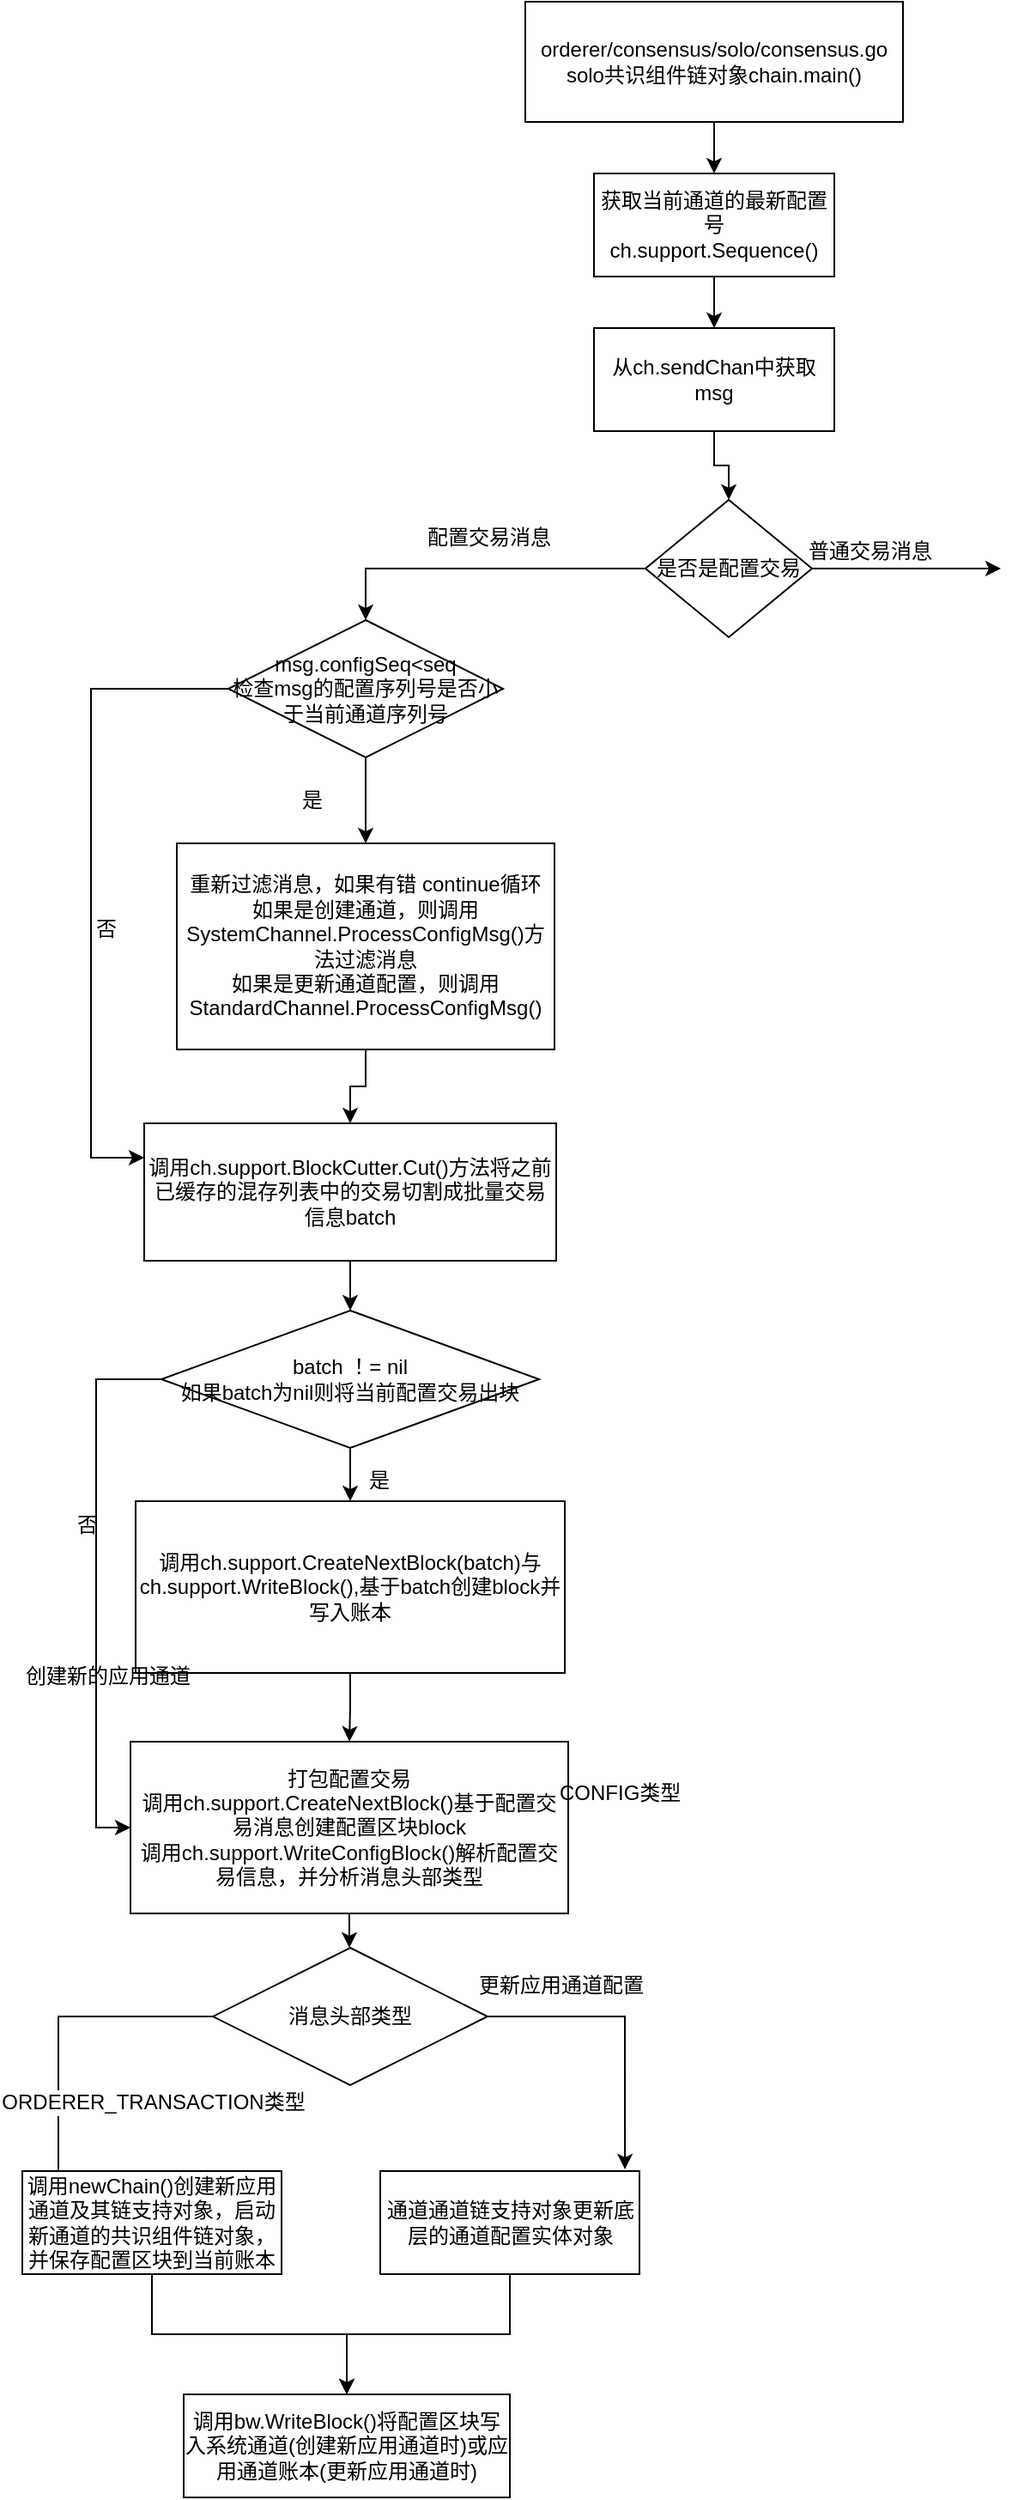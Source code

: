 <mxfile version="11.1.5" type="github" pages="1"><diagram id="W-9auxK7mqPpFj9N-lcO" name="Page-1"><mxGraphModel dx="3285" dy="585" grid="1" gridSize="10" guides="1" tooltips="1" connect="1" arrows="1" fold="1" page="1" pageScale="1" pageWidth="2339" pageHeight="3300" math="0" shadow="0"><root><mxCell id="0"/><mxCell id="1" parent="0"/><mxCell id="oxCnsI4h0D4IU-apSp10-4" value="" style="edgeStyle=orthogonalEdgeStyle;rounded=0;orthogonalLoop=1;jettySize=auto;html=1;" edge="1" parent="1" source="oxCnsI4h0D4IU-apSp10-2" target="oxCnsI4h0D4IU-apSp10-3"><mxGeometry relative="1" as="geometry"/></mxCell><mxCell id="oxCnsI4h0D4IU-apSp10-2" value="orderer/consensus/solo/consensus.go&lt;br&gt;solo共识组件链对象chain.main()" style="rounded=0;whiteSpace=wrap;html=1;" vertex="1" parent="1"><mxGeometry x="303" y="20" width="220" height="70" as="geometry"/></mxCell><mxCell id="oxCnsI4h0D4IU-apSp10-6" value="" style="edgeStyle=orthogonalEdgeStyle;rounded=0;orthogonalLoop=1;jettySize=auto;html=1;" edge="1" parent="1" source="oxCnsI4h0D4IU-apSp10-3" target="oxCnsI4h0D4IU-apSp10-5"><mxGeometry relative="1" as="geometry"/></mxCell><mxCell id="oxCnsI4h0D4IU-apSp10-3" value="获取当前通道的最新配置号&lt;br&gt;ch.support.Sequence()" style="rounded=0;whiteSpace=wrap;html=1;" vertex="1" parent="1"><mxGeometry x="343" y="120" width="140" height="60" as="geometry"/></mxCell><mxCell id="oxCnsI4h0D4IU-apSp10-8" value="" style="edgeStyle=orthogonalEdgeStyle;rounded=0;orthogonalLoop=1;jettySize=auto;html=1;" edge="1" parent="1" source="oxCnsI4h0D4IU-apSp10-5" target="oxCnsI4h0D4IU-apSp10-7"><mxGeometry relative="1" as="geometry"/></mxCell><mxCell id="oxCnsI4h0D4IU-apSp10-5" value="从ch.sendChan中获取msg" style="rounded=0;whiteSpace=wrap;html=1;" vertex="1" parent="1"><mxGeometry x="343" y="210" width="140" height="60" as="geometry"/></mxCell><mxCell id="oxCnsI4h0D4IU-apSp10-12" style="edgeStyle=orthogonalEdgeStyle;rounded=0;orthogonalLoop=1;jettySize=auto;html=1;exitX=0;exitY=0.5;exitDx=0;exitDy=0;entryX=0.5;entryY=0;entryDx=0;entryDy=0;" edge="1" parent="1" source="oxCnsI4h0D4IU-apSp10-7" target="oxCnsI4h0D4IU-apSp10-9"><mxGeometry relative="1" as="geometry"/></mxCell><mxCell id="oxCnsI4h0D4IU-apSp10-7" value="是否是配置交易" style="rhombus;whiteSpace=wrap;html=1;" vertex="1" parent="1"><mxGeometry x="373" y="310" width="97" height="80" as="geometry"/></mxCell><mxCell id="oxCnsI4h0D4IU-apSp10-46" style="edgeStyle=orthogonalEdgeStyle;rounded=0;orthogonalLoop=1;jettySize=auto;html=1;exitX=0.5;exitY=1;exitDx=0;exitDy=0;entryX=0.5;entryY=0;entryDx=0;entryDy=0;" edge="1" parent="1" source="oxCnsI4h0D4IU-apSp10-9" target="oxCnsI4h0D4IU-apSp10-13"><mxGeometry relative="1" as="geometry"/></mxCell><mxCell id="oxCnsI4h0D4IU-apSp10-47" style="edgeStyle=orthogonalEdgeStyle;rounded=0;orthogonalLoop=1;jettySize=auto;html=1;exitX=0;exitY=0.5;exitDx=0;exitDy=0;entryX=0;entryY=0.25;entryDx=0;entryDy=0;" edge="1" parent="1" source="oxCnsI4h0D4IU-apSp10-9" target="oxCnsI4h0D4IU-apSp10-17"><mxGeometry relative="1" as="geometry"><Array as="points"><mxPoint x="50" y="420"/><mxPoint x="50" y="693"/></Array></mxGeometry></mxCell><mxCell id="oxCnsI4h0D4IU-apSp10-9" value="msg.configSeq&amp;lt;seq&lt;br&gt;检查msg的配置序列号是否小于当前通道序列号" style="rhombus;whiteSpace=wrap;html=1;" vertex="1" parent="1"><mxGeometry x="130" y="380" width="160" height="80" as="geometry"/></mxCell><mxCell id="oxCnsI4h0D4IU-apSp10-48" value="" style="edgeStyle=orthogonalEdgeStyle;rounded=0;orthogonalLoop=1;jettySize=auto;html=1;" edge="1" parent="1" source="oxCnsI4h0D4IU-apSp10-13" target="oxCnsI4h0D4IU-apSp10-17"><mxGeometry relative="1" as="geometry"/></mxCell><mxCell id="oxCnsI4h0D4IU-apSp10-13" value="重新过滤消息，如果有错 continue循环&lt;br&gt;如果是创建通道，则调用SystemChannel.ProcessConfigMsg()方法过滤消息&lt;br&gt;如果是更新通道配置，则调用&lt;br&gt;StandardChannel.ProcessConfigMsg()" style="rounded=0;whiteSpace=wrap;html=1;" vertex="1" parent="1"><mxGeometry x="100" y="510" width="220" height="120" as="geometry"/></mxCell><mxCell id="oxCnsI4h0D4IU-apSp10-15" value="是" style="text;html=1;resizable=0;points=[];autosize=1;align=left;verticalAlign=top;spacingTop=-4;" vertex="1" parent="1"><mxGeometry x="171" y="475" width="30" height="20" as="geometry"/></mxCell><mxCell id="oxCnsI4h0D4IU-apSp10-21" value="" style="edgeStyle=orthogonalEdgeStyle;rounded=0;orthogonalLoop=1;jettySize=auto;html=1;" edge="1" parent="1" source="oxCnsI4h0D4IU-apSp10-17" target="oxCnsI4h0D4IU-apSp10-20"><mxGeometry relative="1" as="geometry"/></mxCell><mxCell id="oxCnsI4h0D4IU-apSp10-17" value="调用ch.support.BlockCutter.Cut()方法将之前已缓存的混存列表中的交易切割成批量交易信息batch" style="rounded=0;whiteSpace=wrap;html=1;" vertex="1" parent="1"><mxGeometry x="81" y="673" width="240" height="80" as="geometry"/></mxCell><mxCell id="oxCnsI4h0D4IU-apSp10-19" value="否" style="text;html=1;resizable=0;points=[];autosize=1;align=left;verticalAlign=top;spacingTop=-4;" vertex="1" parent="1"><mxGeometry x="51" y="550" width="30" height="20" as="geometry"/></mxCell><mxCell id="oxCnsI4h0D4IU-apSp10-23" value="" style="edgeStyle=orthogonalEdgeStyle;rounded=0;orthogonalLoop=1;jettySize=auto;html=1;" edge="1" parent="1" source="oxCnsI4h0D4IU-apSp10-20" target="oxCnsI4h0D4IU-apSp10-22"><mxGeometry relative="1" as="geometry"/></mxCell><mxCell id="oxCnsI4h0D4IU-apSp10-26" style="edgeStyle=orthogonalEdgeStyle;rounded=0;orthogonalLoop=1;jettySize=auto;html=1;exitX=0;exitY=0.5;exitDx=0;exitDy=0;entryX=0;entryY=0.5;entryDx=0;entryDy=0;" edge="1" parent="1" source="oxCnsI4h0D4IU-apSp10-20" target="oxCnsI4h0D4IU-apSp10-24"><mxGeometry relative="1" as="geometry"/></mxCell><mxCell id="oxCnsI4h0D4IU-apSp10-20" value="batch ！= nil&lt;br&gt;如果batch为nil则将当前配置交易出块" style="rhombus;whiteSpace=wrap;html=1;" vertex="1" parent="1"><mxGeometry x="91" y="782" width="220" height="80" as="geometry"/></mxCell><mxCell id="oxCnsI4h0D4IU-apSp10-25" value="" style="edgeStyle=orthogonalEdgeStyle;rounded=0;orthogonalLoop=1;jettySize=auto;html=1;" edge="1" parent="1" source="oxCnsI4h0D4IU-apSp10-22" target="oxCnsI4h0D4IU-apSp10-24"><mxGeometry relative="1" as="geometry"/></mxCell><mxCell id="oxCnsI4h0D4IU-apSp10-22" value="调用ch.support.CreateNextBlock(batch)与ch.support.WriteBlock(),基于batch创建block并写入账本" style="rounded=0;whiteSpace=wrap;html=1;" vertex="1" parent="1"><mxGeometry x="76" y="893" width="250" height="100" as="geometry"/></mxCell><mxCell id="oxCnsI4h0D4IU-apSp10-45" value="" style="edgeStyle=orthogonalEdgeStyle;rounded=0;orthogonalLoop=1;jettySize=auto;html=1;" edge="1" parent="1" source="oxCnsI4h0D4IU-apSp10-24" target="oxCnsI4h0D4IU-apSp10-29"><mxGeometry relative="1" as="geometry"/></mxCell><mxCell id="oxCnsI4h0D4IU-apSp10-24" value="打包配置交易&lt;br&gt;调用ch.support.CreateNextBlock()基于配置交易消息创建配置区块block&lt;br&gt;调用ch.support.WriteConfigBlock()解析配置交易信息，并分析消息头部类型" style="rounded=0;whiteSpace=wrap;html=1;" vertex="1" parent="1"><mxGeometry x="73" y="1033" width="255" height="100" as="geometry"/></mxCell><mxCell id="oxCnsI4h0D4IU-apSp10-27" value="是" style="text;html=1;resizable=0;points=[];autosize=1;align=left;verticalAlign=top;spacingTop=-4;" vertex="1" parent="1"><mxGeometry x="210" y="871" width="30" height="20" as="geometry"/></mxCell><mxCell id="oxCnsI4h0D4IU-apSp10-28" value="否" style="text;html=1;resizable=0;points=[];autosize=1;align=left;verticalAlign=top;spacingTop=-4;" vertex="1" parent="1"><mxGeometry x="40" y="897" width="30" height="20" as="geometry"/></mxCell><mxCell id="oxCnsI4h0D4IU-apSp10-32" style="edgeStyle=orthogonalEdgeStyle;rounded=0;orthogonalLoop=1;jettySize=auto;html=1;exitX=0;exitY=0.5;exitDx=0;exitDy=0;entryX=0.139;entryY=0.167;entryDx=0;entryDy=0;entryPerimeter=0;" edge="1" parent="1" source="oxCnsI4h0D4IU-apSp10-29" target="oxCnsI4h0D4IU-apSp10-30"><mxGeometry relative="1" as="geometry"/></mxCell><mxCell id="oxCnsI4h0D4IU-apSp10-36" value="ORDERER_TRANSACTION类型" style="text;html=1;resizable=0;points=[];align=center;verticalAlign=middle;labelBackgroundColor=#ffffff;" vertex="1" connectable="0" parent="oxCnsI4h0D4IU-apSp10-32"><mxGeometry x="0.442" y="3" relative="1" as="geometry"><mxPoint x="51.5" y="3" as="offset"/></mxGeometry></mxCell><mxCell id="oxCnsI4h0D4IU-apSp10-33" style="edgeStyle=orthogonalEdgeStyle;rounded=0;orthogonalLoop=1;jettySize=auto;html=1;exitX=1;exitY=0.5;exitDx=0;exitDy=0;entryX=0.944;entryY=-0.017;entryDx=0;entryDy=0;entryPerimeter=0;" edge="1" parent="1" source="oxCnsI4h0D4IU-apSp10-29" target="oxCnsI4h0D4IU-apSp10-31"><mxGeometry relative="1" as="geometry"/></mxCell><mxCell id="oxCnsI4h0D4IU-apSp10-29" value="消息头部类型" style="rhombus;whiteSpace=wrap;html=1;" vertex="1" parent="1"><mxGeometry x="121" y="1153" width="160" height="80" as="geometry"/></mxCell><mxCell id="oxCnsI4h0D4IU-apSp10-39" style="edgeStyle=orthogonalEdgeStyle;rounded=0;orthogonalLoop=1;jettySize=auto;html=1;exitX=0.5;exitY=1;exitDx=0;exitDy=0;entryX=0.5;entryY=0;entryDx=0;entryDy=0;" edge="1" parent="1" source="oxCnsI4h0D4IU-apSp10-30" target="oxCnsI4h0D4IU-apSp10-38"><mxGeometry relative="1" as="geometry"/></mxCell><mxCell id="oxCnsI4h0D4IU-apSp10-30" value="调用newChain()创建新应用通道及其链支持对象，启动新通道的共识组件链对象，并保存配置区块到当前账本" style="rounded=0;whiteSpace=wrap;html=1;" vertex="1" parent="1"><mxGeometry x="10" y="1283" width="151" height="60" as="geometry"/></mxCell><mxCell id="oxCnsI4h0D4IU-apSp10-40" style="edgeStyle=orthogonalEdgeStyle;rounded=0;orthogonalLoop=1;jettySize=auto;html=1;exitX=0.5;exitY=1;exitDx=0;exitDy=0;entryX=0.5;entryY=0;entryDx=0;entryDy=0;" edge="1" parent="1" source="oxCnsI4h0D4IU-apSp10-31" target="oxCnsI4h0D4IU-apSp10-38"><mxGeometry relative="1" as="geometry"/></mxCell><mxCell id="oxCnsI4h0D4IU-apSp10-31" value="通道通道链支持对象更新底层的通道配置实体对象" style="rounded=0;whiteSpace=wrap;html=1;" vertex="1" parent="1"><mxGeometry x="218.5" y="1283" width="151" height="60" as="geometry"/></mxCell><mxCell id="oxCnsI4h0D4IU-apSp10-34" value="创建新的应用通道" style="text;html=1;resizable=0;points=[];autosize=1;align=left;verticalAlign=top;spacingTop=-4;" vertex="1" parent="1"><mxGeometry x="10" y="985" width="110" height="20" as="geometry"/></mxCell><mxCell id="oxCnsI4h0D4IU-apSp10-35" value="更新应用通道配置" style="text;html=1;resizable=0;points=[];autosize=1;align=left;verticalAlign=top;spacingTop=-4;" vertex="1" parent="1"><mxGeometry x="274" y="1165" width="110" height="20" as="geometry"/></mxCell><mxCell id="oxCnsI4h0D4IU-apSp10-37" value="CONFIG类型" style="text;html=1;resizable=0;points=[];autosize=1;align=left;verticalAlign=top;spacingTop=-4;" vertex="1" parent="1"><mxGeometry x="321" y="1053" width="90" height="20" as="geometry"/></mxCell><mxCell id="oxCnsI4h0D4IU-apSp10-38" value="调用bw.WriteBlock()将配置区块写入系统通道(创建新应用通道时)或应用通道账本(更新应用通道时)" style="rounded=0;whiteSpace=wrap;html=1;" vertex="1" parent="1"><mxGeometry x="104" y="1413" width="190" height="60" as="geometry"/></mxCell><mxCell id="oxCnsI4h0D4IU-apSp10-41" value="配置交易消息" style="text;html=1;resizable=0;points=[];autosize=1;align=left;verticalAlign=top;spacingTop=-4;" vertex="1" parent="1"><mxGeometry x="244" y="322" width="90" height="20" as="geometry"/></mxCell><mxCell id="oxCnsI4h0D4IU-apSp10-43" value="" style="endArrow=classic;html=1;exitX=1;exitY=0.5;exitDx=0;exitDy=0;" edge="1" parent="1" source="oxCnsI4h0D4IU-apSp10-7"><mxGeometry width="50" height="50" relative="1" as="geometry"><mxPoint x="480" y="380" as="sourcePoint"/><mxPoint x="580" y="350" as="targetPoint"/></mxGeometry></mxCell><mxCell id="oxCnsI4h0D4IU-apSp10-44" value="普通交易消息" style="text;html=1;resizable=0;points=[];autosize=1;align=left;verticalAlign=top;spacingTop=-4;" vertex="1" parent="1"><mxGeometry x="466" y="330" width="90" height="20" as="geometry"/></mxCell></root></mxGraphModel></diagram></mxfile>